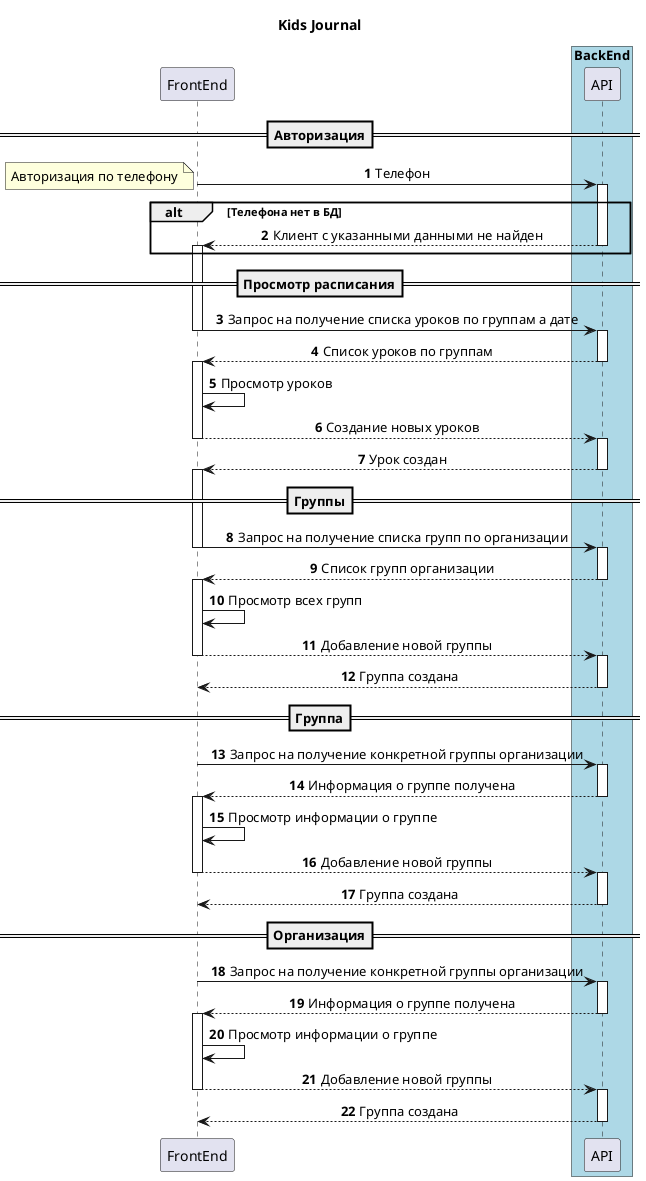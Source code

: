 @startuml
Title Kids Journal
autonumber
skinparam sequenceMessageAlign center

participant  FrontEnd

box "BackEnd" #LightBlue
participant "API" as API
end box
==Авторизация==

FrontEnd->API: Телефон
note left: Авторизация по телефону
activate API

alt Телефона нет в БД
FrontEnd<--API: Клиент с указанными данными не найден
deactivate API
activate FrontEnd
end

==Просмотр расписания==
FrontEnd->API:Запрос на получение списка уроков по группам а дате
deactivate FrontEnd
activate API
FrontEnd<--API:Список уроков по группам
deactivate API
activate FrontEnd
FrontEnd->FrontEnd:Просмотр уроков
FrontEnd-->API:Создание новых уроков
deactivate FrontEnd
activate API
FrontEnd<--API:Урок создан
deactivate API
activate FrontEnd

==Группы==
FrontEnd->API:Запрос на получение списка групп по организации
deactivate FrontEnd
activate API
FrontEnd<--API:Список групп организации
deactivate API
activate FrontEnd
FrontEnd->FrontEnd:Просмотр всех групп
FrontEnd-->API:Добавление новой группы
deactivate FrontEnd
activate API
FrontEnd<--API:Группа создана
deactivate API

==Группа==
FrontEnd->API:Запрос на получение конкретной группы организации
deactivate FrontEnd
activate API
FrontEnd<--API:Информация о группе получена
deactivate API
activate FrontEnd
FrontEnd->FrontEnd:Просмотр информации о группе
FrontEnd-->API:Добавление новой группы
deactivate FrontEnd
activate API
FrontEnd<--API:Группа создана
deactivate API

==Организация==
FrontEnd->API:Запрос на получение конкретной группы организации
deactivate FrontEnd
activate API
FrontEnd<--API:Информация о группе получена
deactivate API
activate FrontEnd
FrontEnd->FrontEnd:Просмотр информации о группе
FrontEnd-->API:Добавление новой группы
deactivate FrontEnd
activate API
FrontEnd<--API:Группа создана
deactivate API

@enduml
